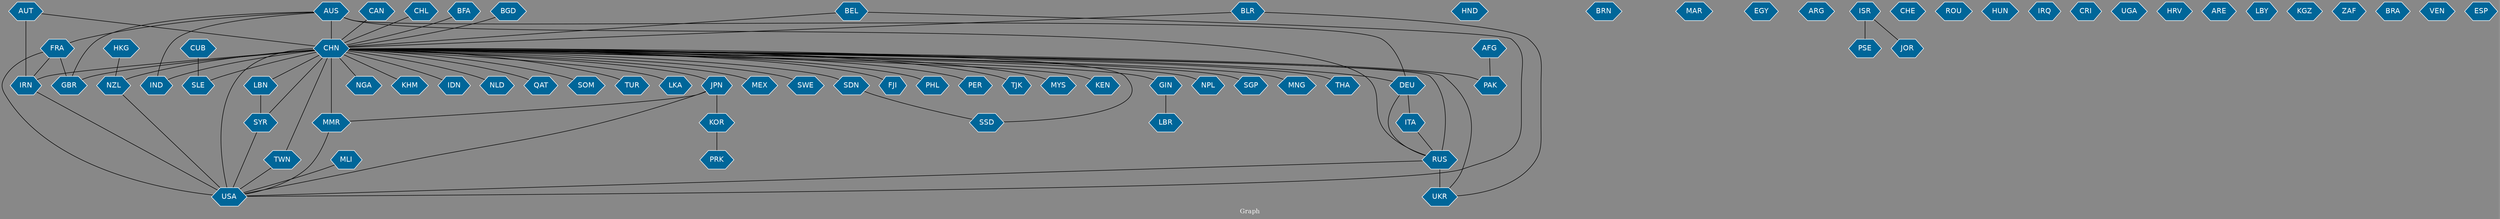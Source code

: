 // Countries together in item graph
graph {
	graph [bgcolor="#888888" fontcolor=white fontsize=12 label="Graph" outputorder=edgesfirst overlap=prism]
	node [color=white fillcolor="#006699" fontcolor=white fontname=Helvetica shape=hexagon style=filled]
	edge [arrowhead=open color=black fontcolor=white fontname=Courier fontsize=12]
		CHN [label=CHN]
		USA [label=USA]
		AUS [label=AUS]
		MEX [label=MEX]
		GIN [label=GIN]
		JPN [label=JPN]
		RUS [label=RUS]
		DEU [label=DEU]
		ITA [label=ITA]
		SLE [label=SLE]
		UKR [label=UKR]
		SYR [label=SYR]
		NZL [label=NZL]
		BLR [label=BLR]
		SWE [label=SWE]
		FJI [label=FJI]
		CUB [label=CUB]
		TWN [label=TWN]
		HND [label=HND]
		PHL [label=PHL]
		PER [label=PER]
		TJK [label=TJK]
		BGD [label=BGD]
		MMR [label=MMR]
		MYS [label=MYS]
		BEL [label=BEL]
		AUT [label=AUT]
		IRN [label=IRN]
		KEN [label=KEN]
		GBR [label=GBR]
		IND [label=IND]
		NPL [label=NPL]
		PAK [label=PAK]
		SGP [label=SGP]
		CAN [label=CAN]
		AFG [label=AFG]
		BRN [label=BRN]
		MNG [label=MNG]
		MAR [label=MAR]
		EGY [label=EGY]
		ARG [label=ARG]
		ISR [label=ISR]
		MLI [label=MLI]
		LBR [label=LBR]
		THA [label=THA]
		CHE [label=CHE]
		LBN [label=LBN]
		KOR [label=KOR]
		NGA [label=NGA]
		FRA [label=FRA]
		ROU [label=ROU]
		KHM [label=KHM]
		PSE [label=PSE]
		CHL [label=CHL]
		HUN [label=HUN]
		IRQ [label=IRQ]
		CRI [label=CRI]
		UGA [label=UGA]
		HRV [label=HRV]
		IDN [label=IDN]
		PRK [label=PRK]
		ARE [label=ARE]
		NLD [label=NLD]
		BFA [label=BFA]
		LBY [label=LBY]
		QAT [label=QAT]
		JOR [label=JOR]
		SOM [label=SOM]
		KGZ [label=KGZ]
		TUR [label=TUR]
		ZAF [label=ZAF]
		BRA [label=BRA]
		HKG [label=HKG]
		VEN [label=VEN]
		ESP [label=ESP]
		LKA [label=LKA]
		SSD [label=SSD]
		SDN [label=SDN]
			AUT -- CHN [weight=1]
			AUS -- DEU [weight=1]
			FRA -- USA [weight=1]
			SYR -- USA [weight=1]
			CHN -- NLD [weight=1]
			KOR -- PRK [weight=1]
			ITA -- RUS [weight=1]
			ISR -- JOR [weight=1]
			DEU -- RUS [weight=1]
			JPN -- USA [weight=1]
			HKG -- NZL [weight=1]
			BGD -- CHN [weight=2]
			CHN -- USA [weight=69]
			ISR -- PSE [weight=4]
			CHN -- NPL [weight=1]
			FRA -- IRN [weight=1]
			CHN -- LKA [weight=1]
			CHN -- KHM [weight=5]
			CHN -- GBR [weight=4]
			CHN -- LBN [weight=1]
			CHN -- FJI [weight=6]
			RUS -- USA [weight=1]
			CHN -- IRN [weight=1]
			CHN -- TJK [weight=3]
			CHN -- NZL [weight=19]
			CHN -- IDN [weight=2]
			CHN -- TWN [weight=1]
			JPN -- KOR [weight=1]
			DEU -- ITA [weight=1]
			BEL -- USA [weight=1]
			TWN -- USA [weight=1]
			CHN -- THA [weight=3]
			CHN -- SWE [weight=1]
			CHN -- KEN [weight=1]
			CHN -- MMR [weight=15]
			CHN -- SGP [weight=3]
			FRA -- GBR [weight=1]
			CHN -- SSD [weight=1]
			CHN -- MEX [weight=5]
			CAN -- CHN [weight=5]
			NZL -- USA [weight=1]
			BLR -- UKR [weight=1]
			CHN -- MNG [weight=1]
			CHL -- CHN [weight=1]
			AUS -- RUS [weight=2]
			AUS -- FRA [weight=1]
			CHN -- PHL [weight=3]
			CHN -- RUS [weight=10]
			CHN -- JPN [weight=20]
			CHN -- DEU [weight=1]
			LBN -- SYR [weight=1]
			RUS -- UKR [weight=3]
			CHN -- IND [weight=1]
			CHN -- TUR [weight=1]
			CHN -- SLE [weight=1]
			AUS -- IND [weight=1]
			IRN -- USA [weight=1]
			BLR -- CHN [weight=1]
			BFA -- CHN [weight=1]
			SDN -- SSD [weight=1]
			BEL -- CHN [weight=1]
			CUB -- SLE [weight=1]
			CHN -- SYR [weight=1]
			CHN -- MYS [weight=3]
			JPN -- MMR [weight=1]
			CHN -- NGA [weight=1]
			CHN -- SOM [weight=1]
			AUT -- IRN [weight=3]
			CHN -- GIN [weight=1]
			AUS -- CHN [weight=27]
			MMR -- USA [weight=1]
			CHN -- PAK [weight=4]
			CHN -- QAT [weight=2]
			CHN -- SDN [weight=1]
			CHN -- UKR [weight=1]
			AFG -- PAK [weight=2]
			CHN -- PER [weight=3]
			MLI -- USA [weight=1]
			GIN -- LBR [weight=1]
			AUS -- GBR [weight=1]
}